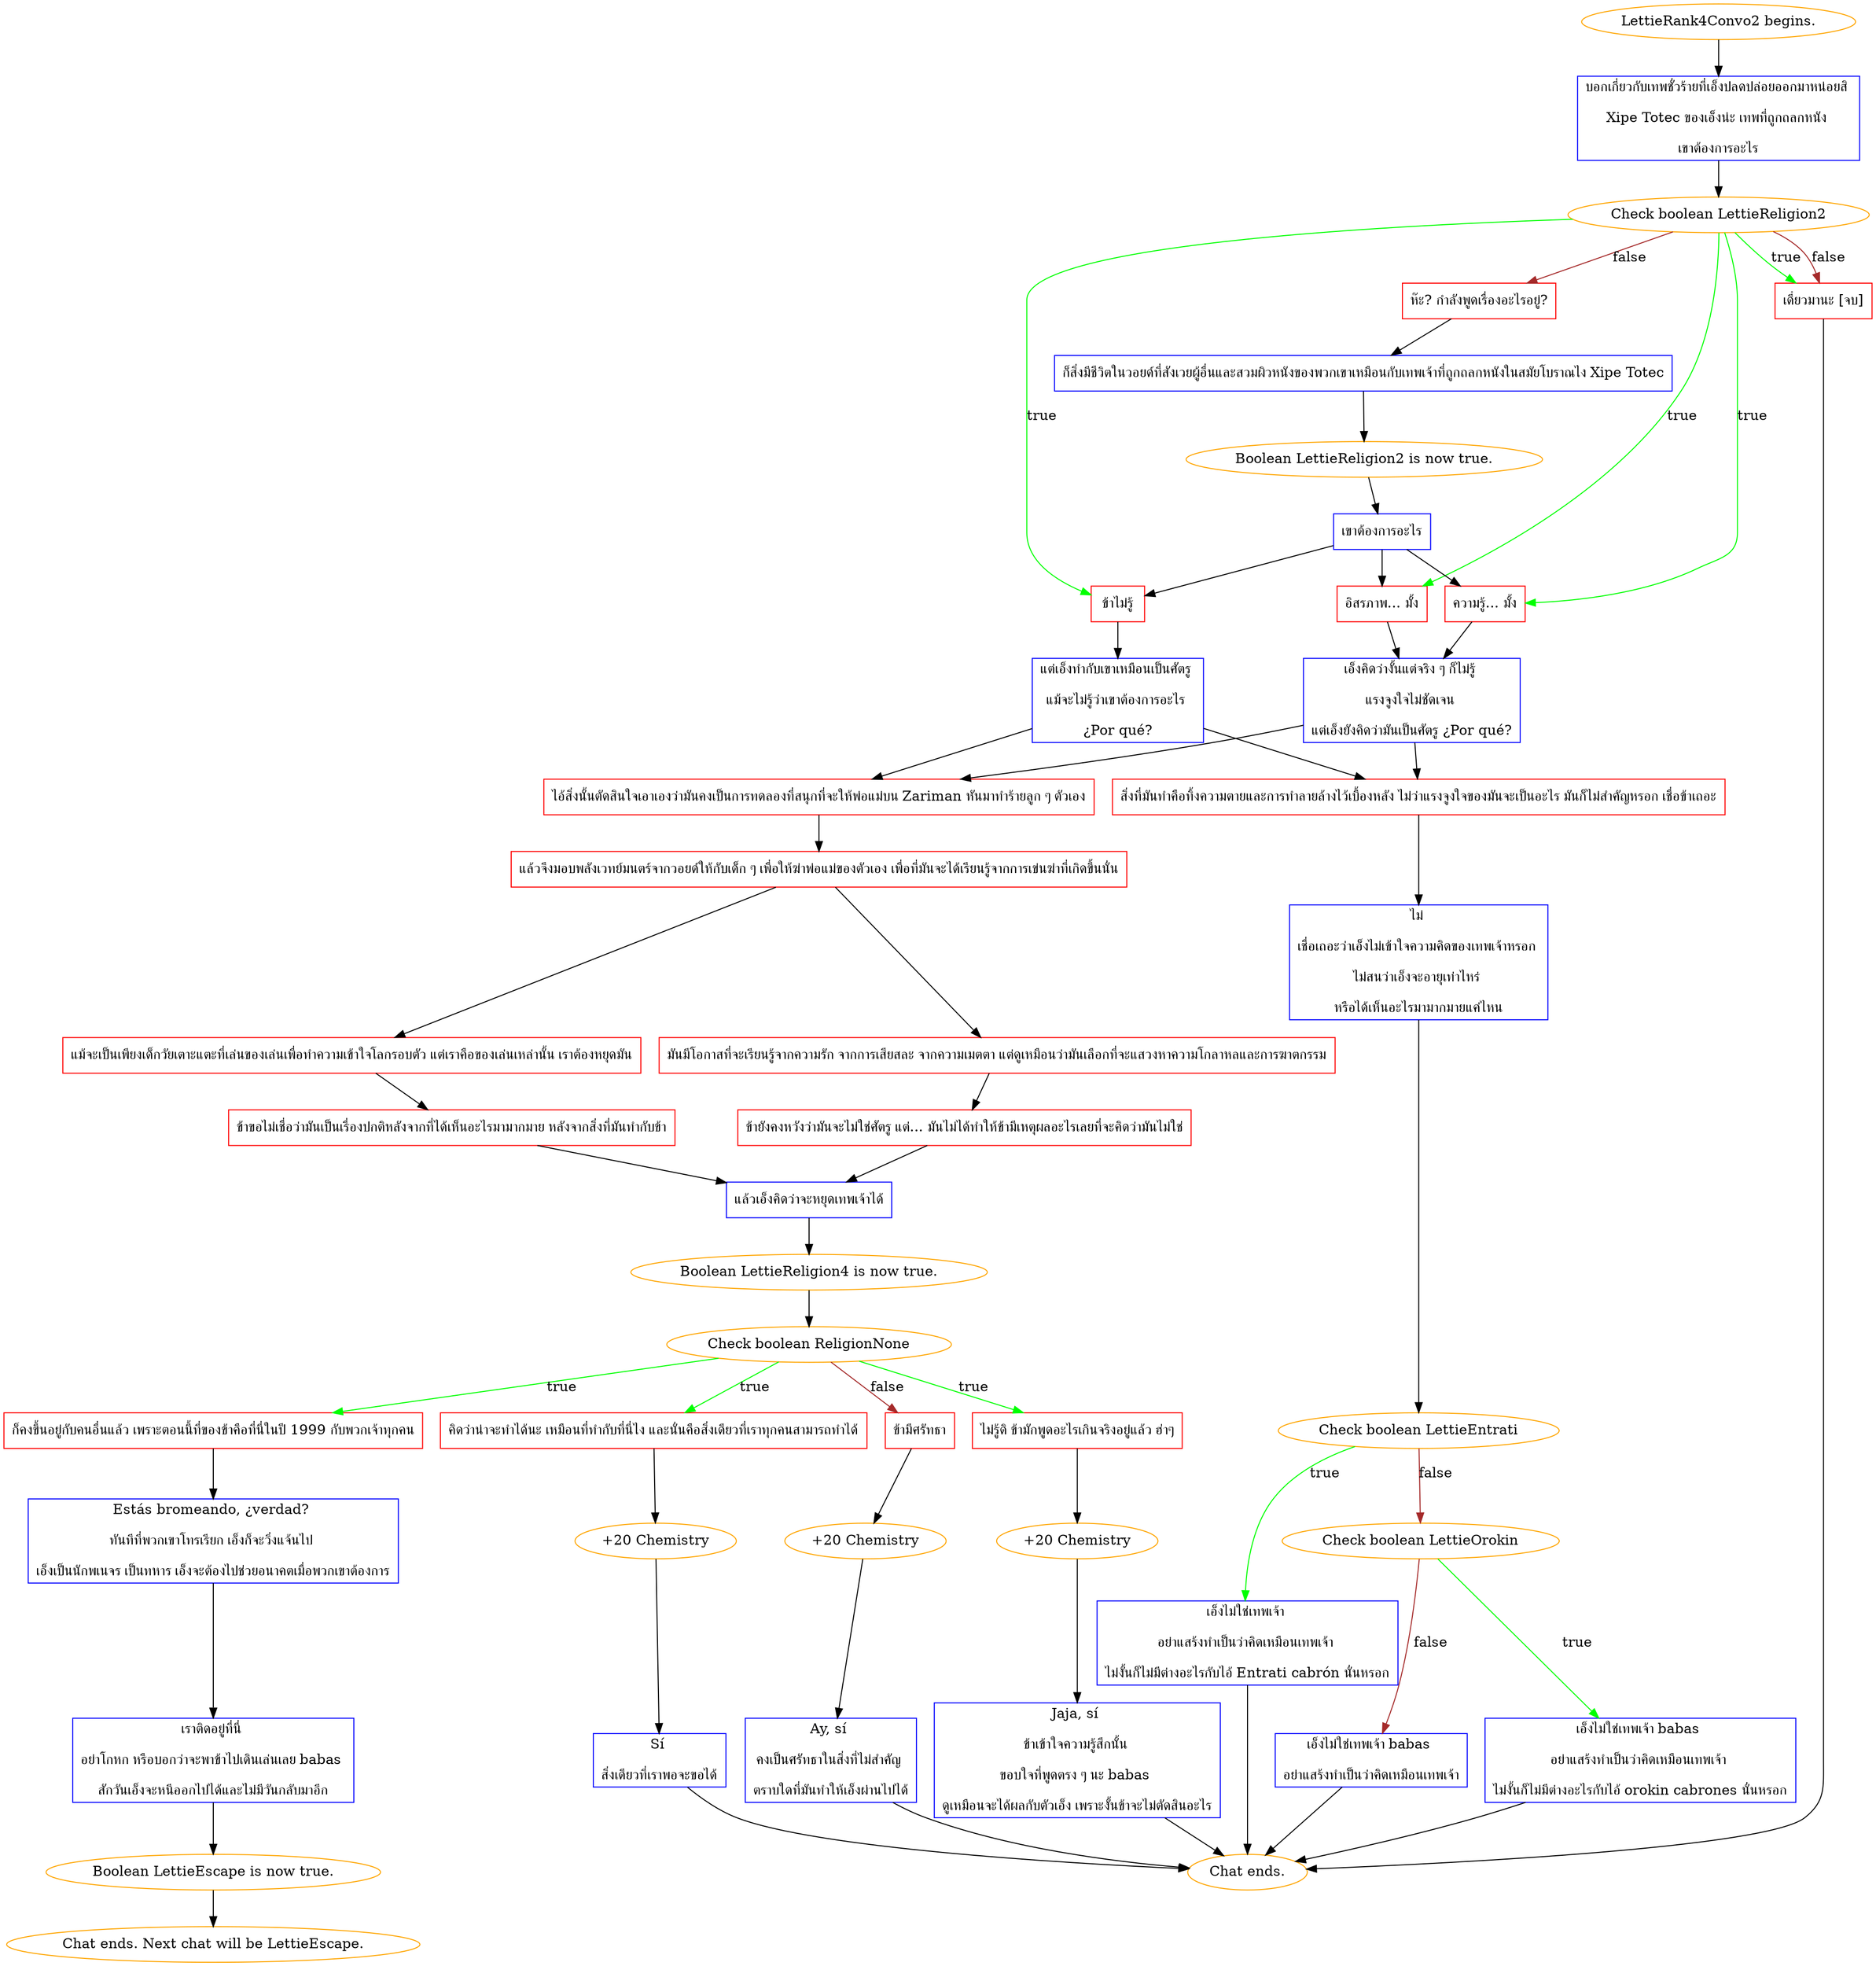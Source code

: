 digraph {
	"LettieRank4Convo2 begins." [color=orange];
		"LettieRank4Convo2 begins." -> j2328707406;
	j2328707406 [label="บอกเกี่ยวกับเทพชั่วร้ายที่เอ็งปลดปล่อยออกมาหน่อยสิ 
Xipe Totec ของเอ็งน่ะ เทพที่ถูกถลกหนัง 
เขาต้องการอะไร",shape=box,color=blue];
		j2328707406 -> j1356677054;
	j1356677054 [label="Check boolean LettieReligion2",color=orange];
		j1356677054 -> j181635861 [label=true,color=green];
		j1356677054 -> j3841030873 [label=true,color=green];
		j1356677054 -> j2357279981 [label=true,color=green];
		j1356677054 -> j1461461899 [label=true,color=green];
		j1356677054 -> j3414506826 [label=false,color=brown];
		j1356677054 -> j1461461899 [label=false,color=brown];
	j181635861 [label="อิสรภาพ... มั้ง",shape=box,color=red];
		j181635861 -> j4292962127;
	j3841030873 [label="ความรู้... มั้ง",shape=box,color=red];
		j3841030873 -> j4292962127;
	j2357279981 [label="ข้าไม่รู้",shape=box,color=red];
		j2357279981 -> j2119771684;
	j1461461899 [label="เดี๋ยวมานะ [จบ]",shape=box,color=red];
		j1461461899 -> "Chat ends.";
	j3414506826 [label="ห๊ะ? กำลังพูดเรื่องอะไรอยู่?",shape=box,color=red];
		j3414506826 -> j2961482113;
	j4292962127 [label="เอ็งคิดว่างั้นแต่จริง ๆ ก็ไม่รู้ 
แรงจูงใจไม่ชัดเจน 
แต่เอ็งยังคิดว่ามันเป็นศัตรู ¿Por qué?",shape=box,color=blue];
		j4292962127 -> j1115939977;
		j4292962127 -> j2193883504;
	j2119771684 [label="แต่เอ็งทำกับเขาเหมือนเป็นศัตรู 
แม้จะไม่รู้ว่าเขาต้องการอะไร 
¿Por qué?",shape=box,color=blue];
		j2119771684 -> j1115939977;
		j2119771684 -> j2193883504;
	"Chat ends." [color=orange];
	j2961482113 [label="ก็สิ่งมีชีวิตในวอยด์ที่สังเวยผู้อื่นและสวมผิวหนังของพวกเขาเหมือนกับเทพเจ้าที่ถูกถลกหนังในสมัยโบราณไง Xipe Totec",shape=box,color=blue];
		j2961482113 -> j2079407981;
	j1115939977 [label="ไอ้สิ่งนั้นตัดสินใจเอาเองว่ามันคงเป็นการทดลองที่สนุกที่จะให้พ่อแม่บน Zariman หันมาทำร้ายลูก ๆ ตัวเอง",shape=box,color=red];
		j1115939977 -> j602730404;
	j2193883504 [label="สิ่งที่มันทำคือทิ้งความตายและการทำลายล้างไว้เบื้องหลัง ไม่ว่าแรงจูงใจของมันจะเป็นอะไร มันก็ไม่สำคัญหรอก เชื่อข้าเถอะ",shape=box,color=red];
		j2193883504 -> j1166295121;
	j2079407981 [label="Boolean LettieReligion2 is now true.",color=orange];
		j2079407981 -> j2242043724;
	j602730404 [label="แล้วจึงมอบพลังเวทย์มนตร์จากวอยด์ให้กับเด็ก ๆ เพื่อให้ฆ่าพ่อแม่ของตัวเอง เพื่อที่มันจะได้เรียนรู้จากการเข่นฆ่าที่เกิดขึ้นนั่น",shape=box,color=red];
		j602730404 -> j2751441149;
		j602730404 -> j4151649169;
	j1166295121 [label="ไม่ 
เชื่อเถอะว่าเอ็งไม่เข้าใจความคิดของเทพเจ้าหรอก 
ไม่สนว่าเอ็งจะอายุเท่าไหร่ 
หรือได้เห็นอะไรมามากมายแค่ไหน",shape=box,color=blue];
		j1166295121 -> j2154935428;
	j2242043724 [label="เขาต้องการอะไร",shape=box,color=blue];
		j2242043724 -> j181635861;
		j2242043724 -> j3841030873;
		j2242043724 -> j2357279981;
	j2751441149 [label="มันมีโอกาสที่จะเรียนรู้จากความรัก จากการเสียสละ จากความเมตตา แต่ดูเหมือนว่ามันเลือกที่จะแสวงหาความโกลาหลและการฆาตกรรม",shape=box,color=red];
		j2751441149 -> j1415630071;
	j4151649169 [label="แม้จะเป็นเพียงเด็กวัยเตาะแตะที่เล่นของเล่นเพื่อทำความเข้าใจโลกรอบตัว แต่เราคือของเล่นเหล่านั้น เราต้องหยุดมัน",shape=box,color=red];
		j4151649169 -> j2117211352;
	j2154935428 [label="Check boolean LettieEntrati",color=orange];
		j2154935428 -> j1731984432 [label=true,color=green];
		j2154935428 -> j2834367091 [label=false,color=brown];
	j1415630071 [label="ข้ายังคงหวังว่ามันจะไม่ใช่ศัตรู แต่... มันไม่ได้ทำให้ข้ามีเหตุผลอะไรเลยที่จะคิดว่ามันไม่ใช่",shape=box,color=red];
		j1415630071 -> j755134950;
	j2117211352 [label="ข้าขอไม่เชื่อว่ามันเป็นเรื่องปกติหลังจากที่ได้เห็นอะไรมามากมาย หลังจากสิ่งที่มันทำกับข้า",shape=box,color=red];
		j2117211352 -> j755134950;
	j1731984432 [label="เอ็งไม่ใช่เทพเจ้า 
อย่าแสร้งทำเป็นว่าคิดเหมือนเทพเจ้า 
ไม่งั้นก็ไม่มีต่างอะไรกับไอ้ Entrati cabrón นั่นหรอก",shape=box,color=blue];
		j1731984432 -> "Chat ends.";
	j2834367091 [label="Check boolean LettieOrokin",color=orange];
		j2834367091 -> j1341958996 [label=true,color=green];
		j2834367091 -> j3574668399 [label=false,color=brown];
	j755134950 [label="แล้วเอ็งคิดว่าจะหยุดเทพเจ้าได้",shape=box,color=blue];
		j755134950 -> j1724044313;
	j1341958996 [label="เอ็งไม่ใช่เทพเจ้า babas 
อย่าแสร้งทำเป็นว่าคิดเหมือนเทพเจ้า 
ไม่งั้นก็ไม่มีต่างอะไรกับไอ้ orokin cabrones นั่นหรอก",shape=box,color=blue];
		j1341958996 -> "Chat ends.";
	j3574668399 [label="เอ็งไม่ใช่เทพเจ้า babas 
อย่าแสร้งทำเป็นว่าคิดเหมือนเทพเจ้า",shape=box,color=blue];
		j3574668399 -> "Chat ends.";
	j1724044313 [label="Boolean LettieReligion4 is now true.",color=orange];
		j1724044313 -> j4029075512;
	j4029075512 [label="Check boolean ReligionNone",color=orange];
		j4029075512 -> j1882993725 [label=true,color=green];
		j4029075512 -> j1697717724 [label=true,color=green];
		j4029075512 -> j1652632283 [label=true,color=green];
		j4029075512 -> j1186421205 [label=false,color=brown];
	j1882993725 [label="ไม่รู้ดิ ข้ามักพูดอะไรเกินจริงอยู่แล้ว ฮ่าๆ",shape=box,color=red];
		j1882993725 -> j2261686508;
	j1697717724 [label="คิดว่าน่าจะทำได้นะ เหมือนที่ทำกับที่นี่ไง และนั่นคือสิ่งเดียวที่เราทุกคนสามารถทำได้",shape=box,color=red];
		j1697717724 -> j1690060505;
	j1652632283 [label="ก็คงขึ้นอยู่กับคนอื่นแล้ว เพราะตอนนี้ที่ของข้าคือที่นี่ในปี 1999 กับพวกเจ้าทุกคน",shape=box,color=red];
		j1652632283 -> j3610256602;
	j1186421205 [label="ข้ามีศรัทธา",shape=box,color=red];
		j1186421205 -> j2987058466;
	j2261686508 [label="+20 Chemistry",color=orange];
		j2261686508 -> j2387835027;
	j1690060505 [label="+20 Chemistry",color=orange];
		j1690060505 -> j3831831495;
	j3610256602 [label="Estás bromeando, ¿verdad? 
ทันทีที่พวกเขาโทรเรียก เอ็งก็จะวิ่งแจ้นไป 
เอ็งเป็นนักพเนจร เป็นทหาร เอ็งจะต้องไปช่วยอนาคตเมื่อพวกเขาต้องการ",shape=box,color=blue];
		j3610256602 -> j2087573905;
	j2987058466 [label="+20 Chemistry",color=orange];
		j2987058466 -> j1422805263;
	j2387835027 [label="Jaja, sí 
ข้าเข้าใจความรู้สึกนั้น 
ขอบใจที่พูดตรง ๆ นะ babas 
ดูเหมือนจะได้ผลกับตัวเอ็ง เพราะงั้นข้าจะไม่ตัดสินอะไร",shape=box,color=blue];
		j2387835027 -> "Chat ends.";
	j3831831495 [label="Sí 
สิ่งเดียวที่เราพอจะขอได้",shape=box,color=blue];
		j3831831495 -> "Chat ends.";
	j2087573905 [label="เราติดอยู่ที่นี่ 
อย่าโกหก หรือบอกว่าจะพาข้าไปเดินเล่นเลย babas 
สักวันเอ็งจะหนีออกไปได้และไม่มีวันกลับมาอีก",shape=box,color=blue];
		j2087573905 -> j1464801759;
	j1422805263 [label="Ay, sí 
คงเป็นศรัทธาในสิ่งที่ไม่สำคัญ 
ตราบใดที่มันทำให้เอ็งผ่านไปได้",shape=box,color=blue];
		j1422805263 -> "Chat ends.";
	j1464801759 [label="Boolean LettieEscape is now true.",color=orange];
		j1464801759 -> "Chat ends. Next chat will be LettieEscape.";
	"Chat ends. Next chat will be LettieEscape." [color=orange];
}